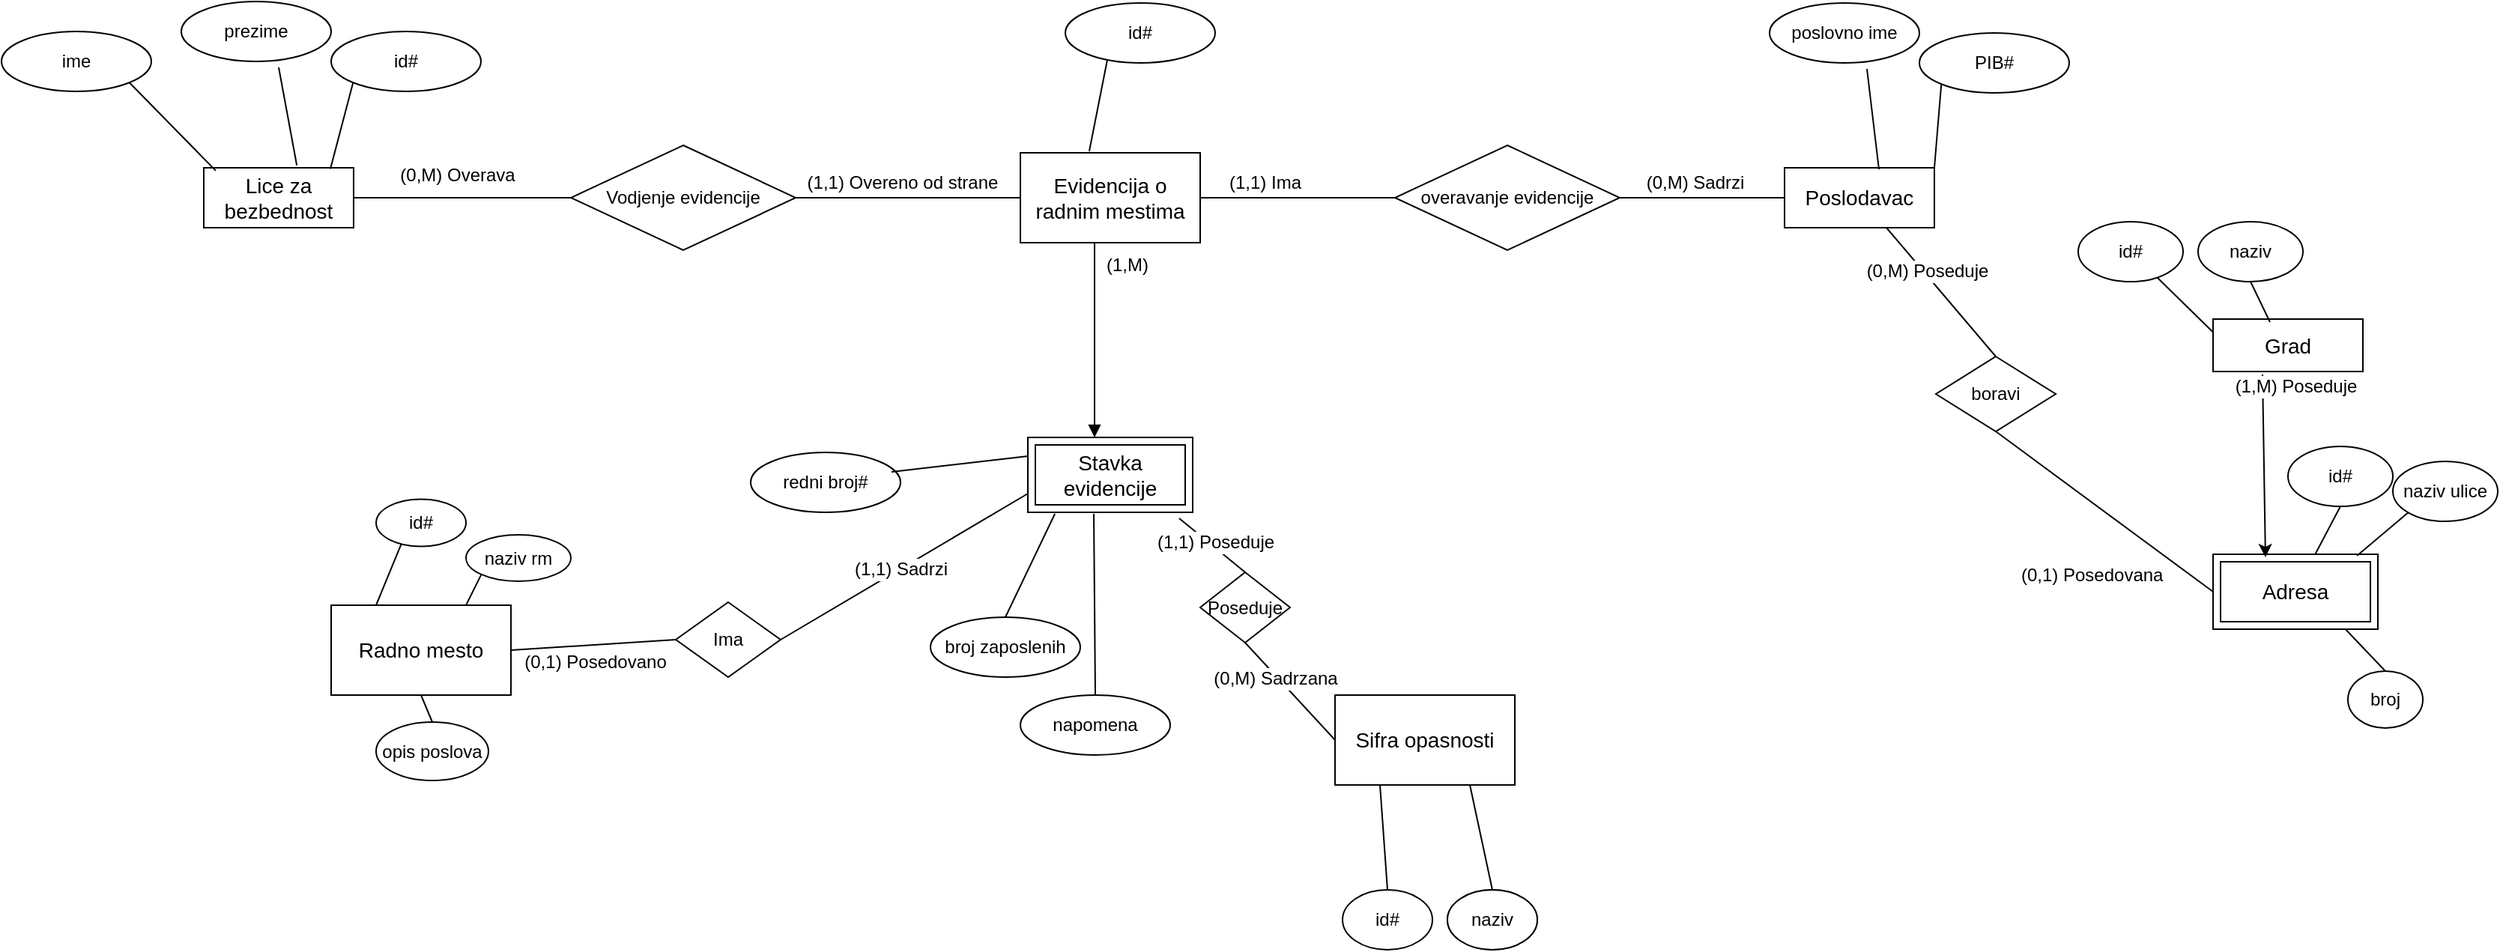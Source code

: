 <mxfile version="22.0.3" type="device">
  <diagram id="cX9Rxq1GDXvq4FwfHjqG" name="Page-1">
    <mxGraphModel dx="2268" dy="828" grid="1" gridSize="10" guides="1" tooltips="1" connect="1" arrows="1" fold="1" page="1" pageScale="1" pageWidth="850" pageHeight="1100" math="0" shadow="0">
      <root>
        <mxCell id="0" />
        <mxCell id="1" parent="0" />
        <object label="" kardinalnost="(0,M)" id="p6OjkSHZk2NeHFK_y6Gc-2">
          <mxCell style="rounded=0;orthogonalLoop=1;jettySize=auto;html=1;exitX=0.5;exitY=1;exitDx=0;exitDy=0;endArrow=block;endFill=1;targetPerimeterSpacing=0;" parent="1" edge="1">
            <mxGeometry relative="1" as="geometry">
              <mxPoint x="169.5" y="330" as="targetPoint" />
              <mxPoint x="169.5" y="200" as="sourcePoint" />
            </mxGeometry>
          </mxCell>
        </object>
        <mxCell id="p6OjkSHZk2NeHFK_y6Gc-15" value="&lt;font style=&quot;font-size: 12px;&quot;&gt;(1,M)&lt;/font&gt;" style="edgeLabel;html=1;align=center;verticalAlign=middle;resizable=0;points=[];fontSize=12;" parent="p6OjkSHZk2NeHFK_y6Gc-2" vertex="1" connectable="0">
          <mxGeometry x="-0.769" y="3" relative="1" as="geometry">
            <mxPoint x="18" as="offset" />
          </mxGeometry>
        </mxCell>
        <mxCell id="p6OjkSHZk2NeHFK_y6Gc-1" value="&lt;font style=&quot;font-size: 14px;&quot;&gt;Evidencija o radnim mestima&lt;/font&gt;" style="rounded=0;whiteSpace=wrap;html=1;fontSize=14;" parent="1" vertex="1">
          <mxGeometry x="120" y="140" width="120" height="60" as="geometry" />
        </mxCell>
        <mxCell id="qHOPKSD2AoIIy-erRnxz-43" style="rounded=0;orthogonalLoop=1;jettySize=auto;html=1;exitX=0;exitY=0.75;exitDx=0;exitDy=0;entryX=1;entryY=0.5;entryDx=0;entryDy=0;endArrow=none;endFill=0;" parent="1" source="p6OjkSHZk2NeHFK_y6Gc-3" target="qHOPKSD2AoIIy-erRnxz-34" edge="1">
          <mxGeometry relative="1" as="geometry" />
        </mxCell>
        <mxCell id="qHOPKSD2AoIIy-erRnxz-44" value="(1,1) Sadrzi" style="edgeLabel;html=1;align=center;verticalAlign=middle;resizable=0;points=[];fontSize=12;" parent="qHOPKSD2AoIIy-erRnxz-43" vertex="1" connectable="0">
          <mxGeometry x="0.243" y="2" relative="1" as="geometry">
            <mxPoint x="16" y="-12" as="offset" />
          </mxGeometry>
        </mxCell>
        <mxCell id="p6OjkSHZk2NeHFK_y6Gc-3" value="&lt;font style=&quot;font-size: 14px;&quot;&gt;Stavka evidencije&lt;/font&gt;" style="shape=ext;margin=3;double=1;whiteSpace=wrap;html=1;align=center;rounded=0;" parent="1" vertex="1">
          <mxGeometry x="125" y="330" width="110" height="50" as="geometry" />
        </mxCell>
        <mxCell id="p6OjkSHZk2NeHFK_y6Gc-7" value="broj zaposlenih" style="ellipse;whiteSpace=wrap;html=1;align=center;" parent="1" vertex="1">
          <mxGeometry x="60" y="450" width="100" height="40" as="geometry" />
        </mxCell>
        <mxCell id="p6OjkSHZk2NeHFK_y6Gc-8" value="" style="endArrow=none;html=1;rounded=0;entryX=0.164;entryY=1.02;entryDx=0;entryDy=0;exitX=0.5;exitY=0;exitDx=0;exitDy=0;entryPerimeter=0;" parent="1" source="p6OjkSHZk2NeHFK_y6Gc-7" target="p6OjkSHZk2NeHFK_y6Gc-3" edge="1">
          <mxGeometry width="50" height="50" relative="1" as="geometry">
            <mxPoint x="180" y="482" as="sourcePoint" />
            <mxPoint x="235" y="430" as="targetPoint" />
          </mxGeometry>
        </mxCell>
        <mxCell id="p6OjkSHZk2NeHFK_y6Gc-9" value="napomena" style="ellipse;whiteSpace=wrap;html=1;align=center;" parent="1" vertex="1">
          <mxGeometry x="120" y="502" width="100" height="40" as="geometry" />
        </mxCell>
        <mxCell id="p6OjkSHZk2NeHFK_y6Gc-10" value="" style="endArrow=none;html=1;rounded=0;entryX=0.4;entryY=1.02;entryDx=0;entryDy=0;exitX=0.5;exitY=0;exitDx=0;exitDy=0;entryPerimeter=0;" parent="1" source="p6OjkSHZk2NeHFK_y6Gc-9" target="p6OjkSHZk2NeHFK_y6Gc-3" edge="1">
          <mxGeometry width="50" height="50" relative="1" as="geometry">
            <mxPoint x="210" y="522" as="sourcePoint" />
            <mxPoint x="265" y="470" as="targetPoint" />
          </mxGeometry>
        </mxCell>
        <mxCell id="p6OjkSHZk2NeHFK_y6Gc-16" value="redni broj#" style="ellipse;whiteSpace=wrap;html=1;align=center;" parent="1" vertex="1">
          <mxGeometry x="-60" y="340" width="100" height="40" as="geometry" />
        </mxCell>
        <mxCell id="p6OjkSHZk2NeHFK_y6Gc-17" value="" style="endArrow=none;html=1;rounded=0;entryX=0;entryY=0.25;entryDx=0;entryDy=0;exitX=0.94;exitY=0.325;exitDx=0;exitDy=0;exitPerimeter=0;" parent="1" source="p6OjkSHZk2NeHFK_y6Gc-16" target="p6OjkSHZk2NeHFK_y6Gc-3" edge="1">
          <mxGeometry width="50" height="50" relative="1" as="geometry">
            <mxPoint x="30" y="360" as="sourcePoint" />
            <mxPoint x="85" y="308" as="targetPoint" />
          </mxGeometry>
        </mxCell>
        <mxCell id="p6OjkSHZk2NeHFK_y6Gc-18" value="&lt;font style=&quot;font-size: 14px;&quot;&gt;Poslodavac&lt;/font&gt;" style="whiteSpace=wrap;html=1;align=center;" parent="1" vertex="1">
          <mxGeometry x="630" y="150" width="100" height="40" as="geometry" />
        </mxCell>
        <mxCell id="p6OjkSHZk2NeHFK_y6Gc-20" value="" style="edgeStyle=orthogonalEdgeStyle;rounded=0;orthogonalLoop=1;jettySize=auto;html=1;endArrow=none;endFill=0;" parent="1" source="p6OjkSHZk2NeHFK_y6Gc-19" target="p6OjkSHZk2NeHFK_y6Gc-1" edge="1">
          <mxGeometry relative="1" as="geometry" />
        </mxCell>
        <mxCell id="p6OjkSHZk2NeHFK_y6Gc-23" value="&lt;font style=&quot;font-size: 12px;&quot;&gt;(1,1) Ima&lt;/font&gt;" style="edgeLabel;html=1;align=center;verticalAlign=middle;resizable=0;points=[];fontSize=12;" parent="p6OjkSHZk2NeHFK_y6Gc-20" vertex="1" connectable="0">
          <mxGeometry x="0.339" y="1" relative="1" as="geometry">
            <mxPoint y="-11" as="offset" />
          </mxGeometry>
        </mxCell>
        <mxCell id="p6OjkSHZk2NeHFK_y6Gc-21" style="edgeStyle=orthogonalEdgeStyle;rounded=0;orthogonalLoop=1;jettySize=auto;html=1;exitX=1;exitY=0.5;exitDx=0;exitDy=0;entryX=0;entryY=0.5;entryDx=0;entryDy=0;endArrow=none;endFill=0;" parent="1" source="p6OjkSHZk2NeHFK_y6Gc-19" target="p6OjkSHZk2NeHFK_y6Gc-18" edge="1">
          <mxGeometry relative="1" as="geometry" />
        </mxCell>
        <mxCell id="p6OjkSHZk2NeHFK_y6Gc-24" value="(0,M) Sadrzi" style="edgeLabel;html=1;align=center;verticalAlign=middle;resizable=0;points=[];fontSize=12;" parent="p6OjkSHZk2NeHFK_y6Gc-21" vertex="1" connectable="0">
          <mxGeometry x="-0.036" y="3" relative="1" as="geometry">
            <mxPoint x="-3" y="-7" as="offset" />
          </mxGeometry>
        </mxCell>
        <mxCell id="p6OjkSHZk2NeHFK_y6Gc-19" value="overavanje evidencije" style="shape=rhombus;perimeter=rhombusPerimeter;whiteSpace=wrap;html=1;align=center;" parent="1" vertex="1">
          <mxGeometry x="370" y="135" width="150" height="70" as="geometry" />
        </mxCell>
        <mxCell id="p6OjkSHZk2NeHFK_y6Gc-27" value="PIB#" style="ellipse;whiteSpace=wrap;html=1;align=center;" parent="1" vertex="1">
          <mxGeometry x="720" y="60" width="100" height="40" as="geometry" />
        </mxCell>
        <mxCell id="p6OjkSHZk2NeHFK_y6Gc-28" value="" style="endArrow=none;html=1;rounded=0;entryX=1;entryY=0;entryDx=0;entryDy=0;exitX=0;exitY=1;exitDx=0;exitDy=0;" parent="1" source="p6OjkSHZk2NeHFK_y6Gc-27" target="p6OjkSHZk2NeHFK_y6Gc-18" edge="1">
          <mxGeometry width="50" height="50" relative="1" as="geometry">
            <mxPoint x="620" y="220" as="sourcePoint" />
            <mxPoint x="715" y="213" as="targetPoint" />
          </mxGeometry>
        </mxCell>
        <mxCell id="p6OjkSHZk2NeHFK_y6Gc-31" value="poslovno ime" style="ellipse;whiteSpace=wrap;html=1;align=center;" parent="1" vertex="1">
          <mxGeometry x="620" y="40" width="100" height="40" as="geometry" />
        </mxCell>
        <mxCell id="p6OjkSHZk2NeHFK_y6Gc-32" value="" style="endArrow=none;html=1;rounded=0;entryX=0.63;entryY=0.025;entryDx=0;entryDy=0;exitX=0.65;exitY=1.1;exitDx=0;exitDy=0;exitPerimeter=0;entryPerimeter=0;" parent="1" source="p6OjkSHZk2NeHFK_y6Gc-31" target="p6OjkSHZk2NeHFK_y6Gc-18" edge="1">
          <mxGeometry width="50" height="50" relative="1" as="geometry">
            <mxPoint x="780" y="280" as="sourcePoint" />
            <mxPoint x="875" y="263" as="targetPoint" />
          </mxGeometry>
        </mxCell>
        <mxCell id="p6OjkSHZk2NeHFK_y6Gc-33" value="id#" style="ellipse;whiteSpace=wrap;html=1;align=center;" parent="1" vertex="1">
          <mxGeometry x="150" y="40" width="100" height="40" as="geometry" />
        </mxCell>
        <mxCell id="p6OjkSHZk2NeHFK_y6Gc-34" value="" style="endArrow=none;html=1;rounded=0;entryX=0.383;entryY=-0.017;entryDx=0;entryDy=0;exitX=0.28;exitY=0.95;exitDx=0;exitDy=0;entryPerimeter=0;exitPerimeter=0;" parent="1" source="p6OjkSHZk2NeHFK_y6Gc-33" target="p6OjkSHZk2NeHFK_y6Gc-1" edge="1">
          <mxGeometry width="50" height="50" relative="1" as="geometry">
            <mxPoint x="220" y="279" as="sourcePoint" />
            <mxPoint x="206" y="140" as="targetPoint" />
          </mxGeometry>
        </mxCell>
        <mxCell id="p6OjkSHZk2NeHFK_y6Gc-37" style="edgeStyle=orthogonalEdgeStyle;rounded=0;orthogonalLoop=1;jettySize=auto;html=1;exitX=1;exitY=0.5;exitDx=0;exitDy=0;entryX=0;entryY=0.5;entryDx=0;entryDy=0;endArrow=none;endFill=0;" parent="1" source="p6OjkSHZk2NeHFK_y6Gc-39" target="p6OjkSHZk2NeHFK_y6Gc-1" edge="1">
          <mxGeometry relative="1" as="geometry">
            <mxPoint x="80" y="165" as="targetPoint" />
          </mxGeometry>
        </mxCell>
        <mxCell id="p6OjkSHZk2NeHFK_y6Gc-38" value="(1,1) Overeno od strane" style="edgeLabel;html=1;align=center;verticalAlign=middle;resizable=0;points=[];fontSize=12;" parent="p6OjkSHZk2NeHFK_y6Gc-37" vertex="1" connectable="0">
          <mxGeometry x="-0.036" y="3" relative="1" as="geometry">
            <mxPoint x="-2" y="-7" as="offset" />
          </mxGeometry>
        </mxCell>
        <mxCell id="p6OjkSHZk2NeHFK_y6Gc-40" style="edgeStyle=orthogonalEdgeStyle;rounded=0;orthogonalLoop=1;jettySize=auto;html=1;exitX=0;exitY=0.5;exitDx=0;exitDy=0;endArrow=none;endFill=0;entryX=1;entryY=0.5;entryDx=0;entryDy=0;" parent="1" source="p6OjkSHZk2NeHFK_y6Gc-39" target="p6OjkSHZk2NeHFK_y6Gc-42" edge="1">
          <mxGeometry relative="1" as="geometry">
            <mxPoint x="-330" y="170" as="targetPoint" />
          </mxGeometry>
        </mxCell>
        <mxCell id="p6OjkSHZk2NeHFK_y6Gc-39" value="Vodjenje evidencije" style="shape=rhombus;perimeter=rhombusPerimeter;whiteSpace=wrap;html=1;align=center;" parent="1" vertex="1">
          <mxGeometry x="-180" y="135" width="150" height="70" as="geometry" />
        </mxCell>
        <mxCell id="p6OjkSHZk2NeHFK_y6Gc-41" value="(0,M) Overava" style="edgeLabel;html=1;align=center;verticalAlign=middle;resizable=0;points=[];fontSize=12;" parent="1" vertex="1" connectable="0">
          <mxGeometry x="-249.995" y="160" as="geometry">
            <mxPoint x="-6" y="-5" as="offset" />
          </mxGeometry>
        </mxCell>
        <mxCell id="p6OjkSHZk2NeHFK_y6Gc-42" value="&lt;font style=&quot;font-size: 14px;&quot;&gt;Lice za bezbednost&lt;/font&gt;" style="whiteSpace=wrap;html=1;align=center;" parent="1" vertex="1">
          <mxGeometry x="-425" y="150" width="100" height="40" as="geometry" />
        </mxCell>
        <mxCell id="p6OjkSHZk2NeHFK_y6Gc-43" value="ime" style="ellipse;whiteSpace=wrap;html=1;align=center;" parent="1" vertex="1">
          <mxGeometry x="-560" y="59" width="100" height="40" as="geometry" />
        </mxCell>
        <mxCell id="p6OjkSHZk2NeHFK_y6Gc-44" value="" style="endArrow=none;html=1;rounded=0;entryX=0.08;entryY=0.049;entryDx=0;entryDy=0;exitX=1;exitY=1;exitDx=0;exitDy=0;entryPerimeter=0;" parent="1" source="p6OjkSHZk2NeHFK_y6Gc-43" target="p6OjkSHZk2NeHFK_y6Gc-42" edge="1">
          <mxGeometry width="50" height="50" relative="1" as="geometry">
            <mxPoint x="-400" y="289" as="sourcePoint" />
            <mxPoint x="-414" y="150" as="targetPoint" />
          </mxGeometry>
        </mxCell>
        <mxCell id="p6OjkSHZk2NeHFK_y6Gc-45" value="id#" style="ellipse;whiteSpace=wrap;html=1;align=center;" parent="1" vertex="1">
          <mxGeometry x="-340" y="59" width="100" height="40" as="geometry" />
        </mxCell>
        <mxCell id="p6OjkSHZk2NeHFK_y6Gc-46" value="" style="endArrow=none;html=1;rounded=0;entryX=0.845;entryY=0.019;entryDx=0;entryDy=0;exitX=0;exitY=1;exitDx=0;exitDy=0;entryPerimeter=0;" parent="1" source="p6OjkSHZk2NeHFK_y6Gc-45" target="p6OjkSHZk2NeHFK_y6Gc-42" edge="1">
          <mxGeometry width="50" height="50" relative="1" as="geometry">
            <mxPoint x="-440" y="219" as="sourcePoint" />
            <mxPoint x="-330" y="149" as="targetPoint" />
          </mxGeometry>
        </mxCell>
        <mxCell id="p6OjkSHZk2NeHFK_y6Gc-47" value="prezime" style="ellipse;whiteSpace=wrap;html=1;align=center;" parent="1" vertex="1">
          <mxGeometry x="-440" y="39" width="100" height="40" as="geometry" />
        </mxCell>
        <mxCell id="p6OjkSHZk2NeHFK_y6Gc-48" value="" style="endArrow=none;html=1;rounded=0;entryX=0.621;entryY=-0.04;entryDx=0;entryDy=0;exitX=0.65;exitY=1.1;exitDx=0;exitDy=0;exitPerimeter=0;entryPerimeter=0;" parent="1" source="p6OjkSHZk2NeHFK_y6Gc-47" target="p6OjkSHZk2NeHFK_y6Gc-42" edge="1">
          <mxGeometry width="50" height="50" relative="1" as="geometry">
            <mxPoint x="-280" y="279" as="sourcePoint" />
            <mxPoint x="-367" y="150" as="targetPoint" />
          </mxGeometry>
        </mxCell>
        <mxCell id="qHOPKSD2AoIIy-erRnxz-33" value="" style="rounded=0;orthogonalLoop=1;jettySize=auto;html=1;exitX=1;exitY=0.5;exitDx=0;exitDy=0;entryX=0;entryY=0.5;entryDx=0;entryDy=0;endArrow=none;endFill=0;" parent="1" source="qHOPKSD2AoIIy-erRnxz-36" target="qHOPKSD2AoIIy-erRnxz-34" edge="1">
          <mxGeometry relative="1" as="geometry">
            <mxPoint x="-350" y="485.5" as="sourcePoint" />
          </mxGeometry>
        </mxCell>
        <mxCell id="qHOPKSD2AoIIy-erRnxz-34" value="Ima" style="rhombus;whiteSpace=wrap;html=1;" parent="1" vertex="1">
          <mxGeometry x="-110" y="440" width="70" height="50" as="geometry" />
        </mxCell>
        <mxCell id="qHOPKSD2AoIIy-erRnxz-35" value="(0,1) Posedovano" style="edgeLabel;html=1;align=center;verticalAlign=middle;resizable=0;points=[];fontSize=12;" parent="1" vertex="1" connectable="0">
          <mxGeometry x="-139.995" y="480" as="geometry">
            <mxPoint x="-24" as="offset" />
          </mxGeometry>
        </mxCell>
        <mxCell id="qHOPKSD2AoIIy-erRnxz-36" value="Radno mesto" style="rounded=0;whiteSpace=wrap;html=1;fontSize=14;" parent="1" vertex="1">
          <mxGeometry x="-340" y="442" width="120" height="60" as="geometry" />
        </mxCell>
        <mxCell id="qHOPKSD2AoIIy-erRnxz-37" value="id#" style="ellipse;whiteSpace=wrap;html=1;align=center;" parent="1" vertex="1">
          <mxGeometry x="-310" y="371.25" width="60" height="31.5" as="geometry" />
        </mxCell>
        <mxCell id="qHOPKSD2AoIIy-erRnxz-38" value="" style="endArrow=none;html=1;rounded=0;entryX=0.25;entryY=0;entryDx=0;entryDy=0;exitX=0.28;exitY=0.95;exitDx=0;exitDy=0;exitPerimeter=0;" parent="1" source="qHOPKSD2AoIIy-erRnxz-37" target="qHOPKSD2AoIIy-erRnxz-36" edge="1">
          <mxGeometry width="50" height="50" relative="1" as="geometry">
            <mxPoint x="-410" y="596" as="sourcePoint" />
            <mxPoint x="-460" y="436" as="targetPoint" />
          </mxGeometry>
        </mxCell>
        <mxCell id="qHOPKSD2AoIIy-erRnxz-39" value="opis poslova" style="ellipse;whiteSpace=wrap;html=1;" parent="1" vertex="1">
          <mxGeometry x="-310" y="520" width="75" height="39" as="geometry" />
        </mxCell>
        <mxCell id="qHOPKSD2AoIIy-erRnxz-40" style="rounded=0;orthogonalLoop=1;jettySize=auto;html=1;exitX=0.5;exitY=0;exitDx=0;exitDy=0;entryX=0.5;entryY=1;entryDx=0;entryDy=0;endArrow=none;endFill=0;" parent="1" source="qHOPKSD2AoIIy-erRnxz-39" target="qHOPKSD2AoIIy-erRnxz-36" edge="1">
          <mxGeometry relative="1" as="geometry">
            <mxPoint x="-350" y="511.5" as="targetPoint" />
          </mxGeometry>
        </mxCell>
        <mxCell id="qHOPKSD2AoIIy-erRnxz-41" style="rounded=0;orthogonalLoop=1;jettySize=auto;html=1;exitX=0;exitY=1;exitDx=0;exitDy=0;entryX=0.75;entryY=0;entryDx=0;entryDy=0;endArrow=none;endFill=0;" parent="1" source="qHOPKSD2AoIIy-erRnxz-42" target="qHOPKSD2AoIIy-erRnxz-36" edge="1">
          <mxGeometry relative="1" as="geometry" />
        </mxCell>
        <mxCell id="qHOPKSD2AoIIy-erRnxz-42" value="naziv rm" style="ellipse;whiteSpace=wrap;html=1;" parent="1" vertex="1">
          <mxGeometry x="-250" y="395" width="70" height="31" as="geometry" />
        </mxCell>
        <mxCell id="qHOPKSD2AoIIy-erRnxz-46" value="Sifra opasnosti" style="rounded=0;whiteSpace=wrap;html=1;fontSize=14;" parent="1" vertex="1">
          <mxGeometry x="330" y="502" width="120" height="60" as="geometry" />
        </mxCell>
        <mxCell id="qHOPKSD2AoIIy-erRnxz-52" style="rounded=0;orthogonalLoop=1;jettySize=auto;html=1;exitX=0.5;exitY=0;exitDx=0;exitDy=0;entryX=0.25;entryY=1;entryDx=0;entryDy=0;endArrow=none;endFill=0;" parent="1" source="qHOPKSD2AoIIy-erRnxz-47" target="qHOPKSD2AoIIy-erRnxz-46" edge="1">
          <mxGeometry relative="1" as="geometry" />
        </mxCell>
        <mxCell id="qHOPKSD2AoIIy-erRnxz-47" value="id#" style="ellipse;whiteSpace=wrap;html=1;" parent="1" vertex="1">
          <mxGeometry x="335" y="632" width="60" height="40" as="geometry" />
        </mxCell>
        <mxCell id="qHOPKSD2AoIIy-erRnxz-48" value="naziv" style="ellipse;whiteSpace=wrap;html=1;" parent="1" vertex="1">
          <mxGeometry x="405" y="632" width="60" height="40" as="geometry" />
        </mxCell>
        <mxCell id="qHOPKSD2AoIIy-erRnxz-53" style="rounded=0;orthogonalLoop=1;jettySize=auto;html=1;exitX=0.5;exitY=0;exitDx=0;exitDy=0;entryX=0.75;entryY=1;entryDx=0;entryDy=0;endArrow=none;endFill=0;" parent="1" source="qHOPKSD2AoIIy-erRnxz-51" target="qHOPKSD2AoIIy-erRnxz-46" edge="1">
          <mxGeometry relative="1" as="geometry" />
        </mxCell>
        <mxCell id="qHOPKSD2AoIIy-erRnxz-51" value="naziv" style="ellipse;whiteSpace=wrap;html=1;" parent="1" vertex="1">
          <mxGeometry x="405" y="632" width="60" height="40" as="geometry" />
        </mxCell>
        <mxCell id="qHOPKSD2AoIIy-erRnxz-55" style="rounded=0;orthogonalLoop=1;jettySize=auto;html=1;exitX=0.5;exitY=1;exitDx=0;exitDy=0;entryX=0;entryY=0.5;entryDx=0;entryDy=0;endArrow=none;endFill=0;" parent="1" source="qHOPKSD2AoIIy-erRnxz-54" target="qHOPKSD2AoIIy-erRnxz-46" edge="1">
          <mxGeometry relative="1" as="geometry" />
        </mxCell>
        <mxCell id="qHOPKSD2AoIIy-erRnxz-54" value="Poseduje" style="rhombus;whiteSpace=wrap;html=1;" parent="1" vertex="1">
          <mxGeometry x="240" y="420" width="60" height="47" as="geometry" />
        </mxCell>
        <mxCell id="qHOPKSD2AoIIy-erRnxz-56" style="rounded=0;orthogonalLoop=1;jettySize=auto;html=1;exitX=0.5;exitY=0;exitDx=0;exitDy=0;entryX=0.918;entryY=1.08;entryDx=0;entryDy=0;entryPerimeter=0;endArrow=none;endFill=0;" parent="1" source="qHOPKSD2AoIIy-erRnxz-54" target="p6OjkSHZk2NeHFK_y6Gc-3" edge="1">
          <mxGeometry relative="1" as="geometry" />
        </mxCell>
        <mxCell id="qHOPKSD2AoIIy-erRnxz-58" value="(0,M) Sadrzana" style="edgeLabel;html=1;align=center;verticalAlign=middle;resizable=0;points=[];fontSize=12;" parent="qHOPKSD2AoIIy-erRnxz-56" vertex="1" connectable="0">
          <mxGeometry x="0.435" y="-1" relative="1" as="geometry">
            <mxPoint x="51" y="97" as="offset" />
          </mxGeometry>
        </mxCell>
        <mxCell id="qHOPKSD2AoIIy-erRnxz-57" value="(1,1) Poseduje" style="edgeLabel;html=1;align=center;verticalAlign=middle;resizable=0;points=[];fontSize=12;" parent="1" vertex="1" connectable="0">
          <mxGeometry x="249.997" y="400.001" as="geometry" />
        </mxCell>
        <mxCell id="mh9MalSdCDSXU2npmMX--1" style="rounded=0;orthogonalLoop=1;jettySize=auto;html=1;exitX=0.5;exitY=0;exitDx=0;exitDy=0;startArrow=none;startFill=0;endArrow=none;endFill=0;entryX=0.68;entryY=1;entryDx=0;entryDy=0;entryPerimeter=0;" edge="1" parent="1" source="mh9MalSdCDSXU2npmMX--4" target="p6OjkSHZk2NeHFK_y6Gc-18">
          <mxGeometry relative="1" as="geometry">
            <mxPoint x="710" y="205" as="targetPoint" />
          </mxGeometry>
        </mxCell>
        <mxCell id="mh9MalSdCDSXU2npmMX--2" value="&lt;font style=&quot;font-size: 12px;&quot;&gt;(0,M) Poseduje&lt;/font&gt;" style="edgeLabel;html=1;align=center;verticalAlign=middle;resizable=0;points=[];" vertex="1" connectable="0" parent="mh9MalSdCDSXU2npmMX--1">
          <mxGeometry x="0.3" y="-2" relative="1" as="geometry">
            <mxPoint as="offset" />
          </mxGeometry>
        </mxCell>
        <mxCell id="mh9MalSdCDSXU2npmMX--3" style="rounded=0;orthogonalLoop=1;jettySize=auto;html=1;exitX=0.5;exitY=1;exitDx=0;exitDy=0;startArrow=none;startFill=0;endArrow=none;endFill=0;entryX=0;entryY=0.5;entryDx=0;entryDy=0;" edge="1" parent="1" source="mh9MalSdCDSXU2npmMX--4" target="mh9MalSdCDSXU2npmMX--8">
          <mxGeometry relative="1" as="geometry">
            <mxPoint x="671" y="401" as="targetPoint" />
          </mxGeometry>
        </mxCell>
        <mxCell id="mh9MalSdCDSXU2npmMX--4" value="boravi" style="rhombus;whiteSpace=wrap;html=1;" vertex="1" parent="1">
          <mxGeometry x="731" y="276" width="80" height="50" as="geometry" />
        </mxCell>
        <mxCell id="mh9MalSdCDSXU2npmMX--19" style="rounded=0;orthogonalLoop=1;jettySize=auto;html=1;exitX=0;exitY=0.25;exitDx=0;exitDy=0;endArrow=none;endFill=0;" edge="1" parent="1" source="mh9MalSdCDSXU2npmMX--5" target="mh9MalSdCDSXU2npmMX--7">
          <mxGeometry relative="1" as="geometry" />
        </mxCell>
        <mxCell id="mh9MalSdCDSXU2npmMX--5" value="&lt;font style=&quot;font-size: 14px;&quot;&gt;Grad&lt;/font&gt;" style="rounded=0;whiteSpace=wrap;html=1;" vertex="1" parent="1">
          <mxGeometry x="916" y="251" width="100" height="35" as="geometry" />
        </mxCell>
        <mxCell id="mh9MalSdCDSXU2npmMX--6" value="naziv" style="ellipse;whiteSpace=wrap;html=1;" vertex="1" parent="1">
          <mxGeometry x="906" y="186" width="70" height="40" as="geometry" />
        </mxCell>
        <mxCell id="mh9MalSdCDSXU2npmMX--7" value="id#" style="ellipse;whiteSpace=wrap;html=1;" vertex="1" parent="1">
          <mxGeometry x="826" y="186" width="70" height="40" as="geometry" />
        </mxCell>
        <mxCell id="mh9MalSdCDSXU2npmMX--8" value="&lt;span style=&quot;font-size: 14px;&quot;&gt;Adresa&lt;/span&gt;" style="shape=ext;margin=3;double=1;whiteSpace=wrap;html=1;align=center;rounded=0;" vertex="1" parent="1">
          <mxGeometry x="916" y="408" width="110" height="50" as="geometry" />
        </mxCell>
        <mxCell id="mh9MalSdCDSXU2npmMX--9" style="rounded=0;orthogonalLoop=1;jettySize=auto;html=1;exitX=0.33;exitY=1.057;exitDx=0;exitDy=0;entryX=0.318;entryY=0.04;entryDx=0;entryDy=0;entryPerimeter=0;exitPerimeter=0;" edge="1" parent="1" source="mh9MalSdCDSXU2npmMX--5" target="mh9MalSdCDSXU2npmMX--8">
          <mxGeometry relative="1" as="geometry" />
        </mxCell>
        <mxCell id="mh9MalSdCDSXU2npmMX--10" value="naziv ulice" style="ellipse;whiteSpace=wrap;html=1;" vertex="1" parent="1">
          <mxGeometry x="1036" y="346" width="70" height="40" as="geometry" />
        </mxCell>
        <mxCell id="mh9MalSdCDSXU2npmMX--11" value="id#" style="ellipse;whiteSpace=wrap;html=1;" vertex="1" parent="1">
          <mxGeometry x="966" y="336" width="70" height="40" as="geometry" />
        </mxCell>
        <mxCell id="mh9MalSdCDSXU2npmMX--12" style="rounded=0;orthogonalLoop=1;jettySize=auto;html=1;exitX=0.5;exitY=1;exitDx=0;exitDy=0;endArrow=none;endFill=0;" edge="1" parent="1" source="mh9MalSdCDSXU2npmMX--11" target="mh9MalSdCDSXU2npmMX--8">
          <mxGeometry relative="1" as="geometry">
            <mxPoint x="936" y="403" as="targetPoint" />
          </mxGeometry>
        </mxCell>
        <mxCell id="mh9MalSdCDSXU2npmMX--13" style="rounded=0;orthogonalLoop=1;jettySize=auto;html=1;exitX=0;exitY=1;exitDx=0;exitDy=0;entryX=0.873;entryY=0.02;entryDx=0;entryDy=0;entryPerimeter=0;endArrow=none;endFill=0;" edge="1" parent="1" source="mh9MalSdCDSXU2npmMX--10" target="mh9MalSdCDSXU2npmMX--8">
          <mxGeometry relative="1" as="geometry" />
        </mxCell>
        <mxCell id="mh9MalSdCDSXU2npmMX--14" value="&lt;span style=&quot;color: rgb(0, 0, 0); font-family: Helvetica; font-size: 12px; font-style: normal; font-variant-ligatures: normal; font-variant-caps: normal; font-weight: 400; letter-spacing: normal; orphans: 2; text-align: center; text-indent: 0px; text-transform: none; widows: 2; word-spacing: 0px; -webkit-text-stroke-width: 0px; background-color: rgb(255, 255, 255); text-decoration-thickness: initial; text-decoration-style: initial; text-decoration-color: initial; float: none; display: inline !important;&quot;&gt;(0,1) Posedovana&lt;/span&gt;" style="text;whiteSpace=wrap;html=1;" vertex="1" parent="1">
          <mxGeometry x="786" y="408" width="110" height="25" as="geometry" />
        </mxCell>
        <mxCell id="mh9MalSdCDSXU2npmMX--15" style="rounded=0;orthogonalLoop=1;jettySize=auto;html=1;exitX=0.5;exitY=1;exitDx=0;exitDy=0;entryX=0.38;entryY=0.057;entryDx=0;entryDy=0;entryPerimeter=0;endArrow=none;endFill=0;" edge="1" parent="1" source="mh9MalSdCDSXU2npmMX--6" target="mh9MalSdCDSXU2npmMX--5">
          <mxGeometry relative="1" as="geometry" />
        </mxCell>
        <mxCell id="mh9MalSdCDSXU2npmMX--16" value="&lt;font style=&quot;font-size: 12px;&quot;&gt;(1,M) Poseduje&lt;/font&gt;" style="edgeLabel;html=1;align=center;verticalAlign=middle;resizable=0;points=[];fontSize=12;" vertex="1" connectable="0" parent="1">
          <mxGeometry x="971" y="296" as="geometry" />
        </mxCell>
        <mxCell id="mh9MalSdCDSXU2npmMX--17" value="broj" style="ellipse;whiteSpace=wrap;html=1;" vertex="1" parent="1">
          <mxGeometry x="1006.0" y="486" width="50" height="38" as="geometry" />
        </mxCell>
        <mxCell id="mh9MalSdCDSXU2npmMX--18" style="rounded=0;orthogonalLoop=1;jettySize=auto;html=1;exitX=0.5;exitY=0;exitDx=0;exitDy=0;entryX=0.318;entryY=0.95;entryDx=0;entryDy=0;entryPerimeter=0;endArrow=none;endFill=0;" edge="1" parent="1" source="mh9MalSdCDSXU2npmMX--17">
          <mxGeometry relative="1" as="geometry">
            <mxPoint x="1004.34" y="458" as="targetPoint" />
          </mxGeometry>
        </mxCell>
      </root>
    </mxGraphModel>
  </diagram>
</mxfile>
